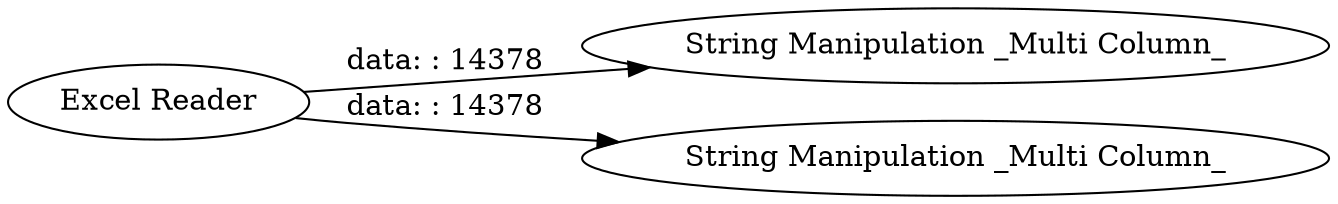 digraph {
	"110124853326406183_1" [label="Excel Reader"]
	"110124853326406183_2" [label="String Manipulation _Multi Column_"]
	"110124853326406183_3" [label="String Manipulation _Multi Column_"]
	"110124853326406183_1" -> "110124853326406183_3" [label="data: : 14378"]
	"110124853326406183_1" -> "110124853326406183_2" [label="data: : 14378"]
	rankdir=LR
}
